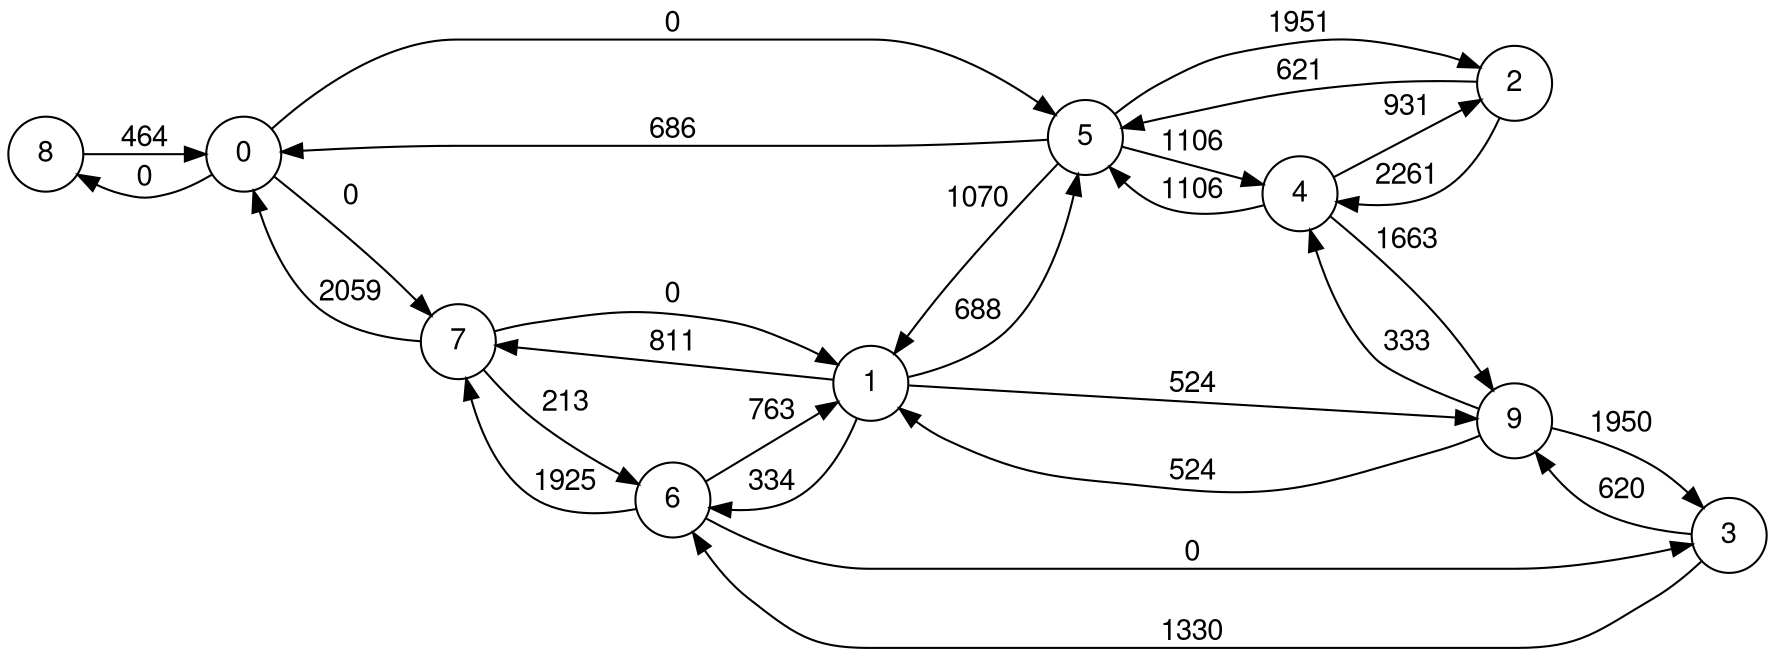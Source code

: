 digraph finite_state_machine {
  fontname="Helvetica,Arial,sans-serif"
  node [fontname="Helvetica,Arial,sans-serif"]
  edge [fontname="Helvetica,Arial,sans-serif"]
  rankdir=LR;
  node [shape = circle];
  8 -> 0 [ label = "464" ];
  2 -> 5 [ label = "621" ];
  2 -> 4 [ label = "2261" ];
  4 -> 5 [ label = "1106" ];
  4 -> 2 [ label = "931" ];
  4 -> 9 [ label = "1663" ];
  9 -> 1 [ label = "524" ];
  9 -> 4 [ label = "333" ];
  9 -> 3 [ label = "1950" ];
  3 -> 9 [ label = "620" ];
  3 -> 6 [ label = "1330" ];
  0 -> 5 [ label = "0" ];
  0 -> 8 [ label = "0" ];
  0 -> 7 [ label = "0" ];
  5 -> 4 [ label = "1106" ];
  5 -> 0 [ label = "686" ];
  5 -> 2 [ label = "1951" ];
  5 -> 1 [ label = "1070" ];
  1 -> 7 [ label = "811" ];
  1 -> 9 [ label = "524" ];
  1 -> 5 [ label = "688" ];
  1 -> 6 [ label = "334" ];
  6 -> 3 [ label = "0" ];
  6 -> 1 [ label = "763" ];
  6 -> 7 [ label = "1925" ];
  7 -> 1 [ label = "0" ];
  7 -> 6 [ label = "213" ];
  7 -> 0 [ label = "2059" ];
}

